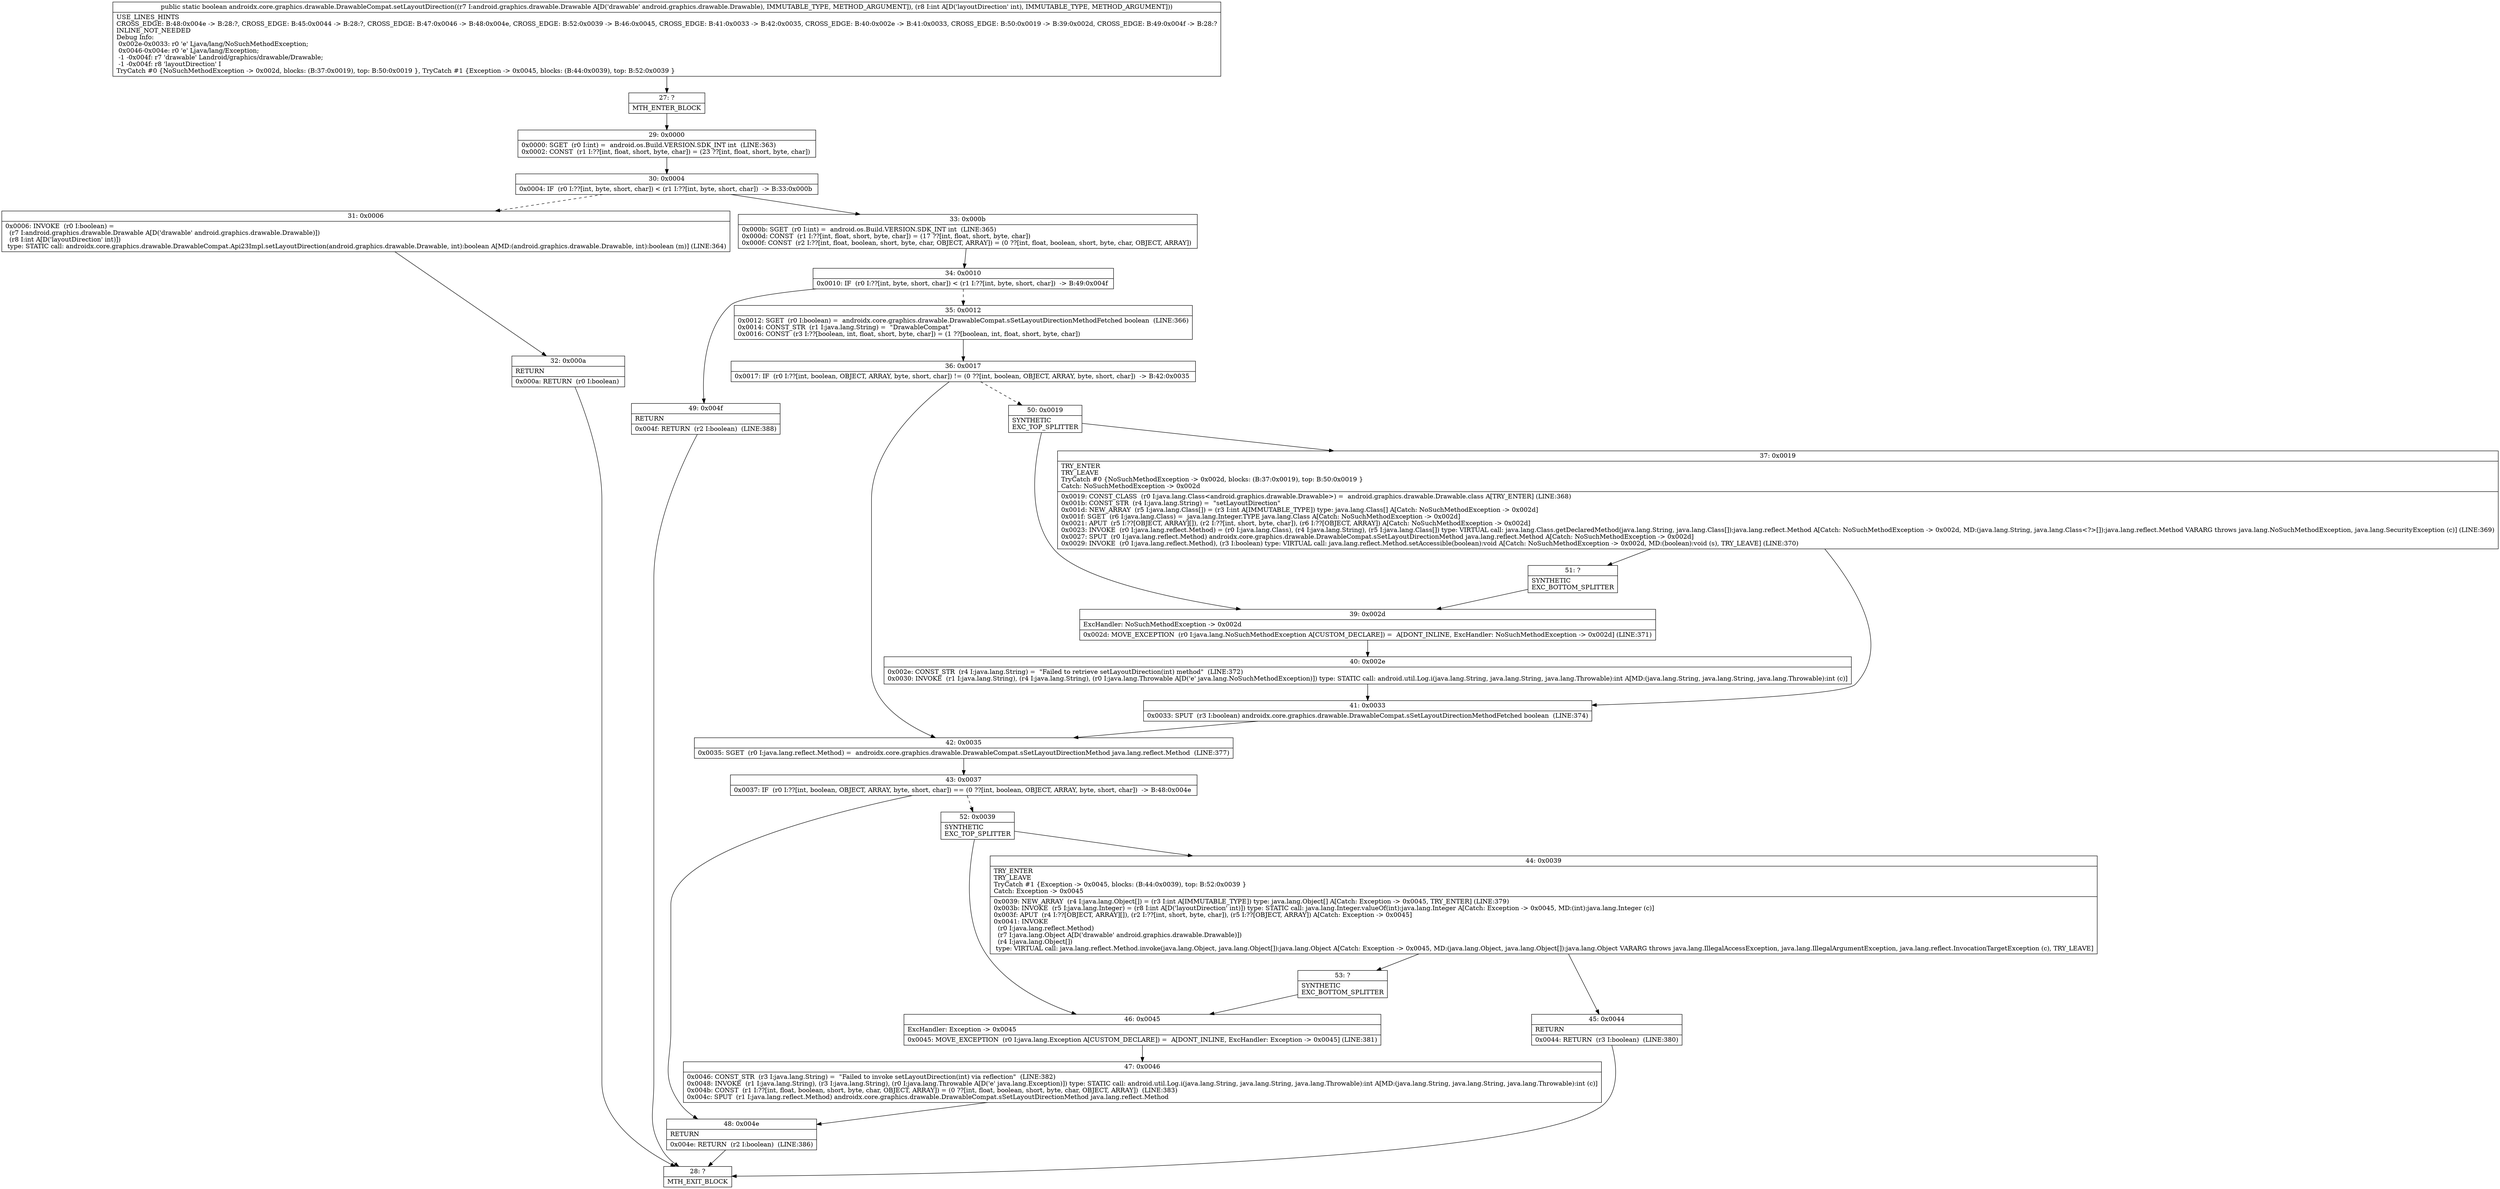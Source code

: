 digraph "CFG forandroidx.core.graphics.drawable.DrawableCompat.setLayoutDirection(Landroid\/graphics\/drawable\/Drawable;I)Z" {
Node_27 [shape=record,label="{27\:\ ?|MTH_ENTER_BLOCK\l}"];
Node_29 [shape=record,label="{29\:\ 0x0000|0x0000: SGET  (r0 I:int) =  android.os.Build.VERSION.SDK_INT int  (LINE:363)\l0x0002: CONST  (r1 I:??[int, float, short, byte, char]) = (23 ??[int, float, short, byte, char]) \l}"];
Node_30 [shape=record,label="{30\:\ 0x0004|0x0004: IF  (r0 I:??[int, byte, short, char]) \< (r1 I:??[int, byte, short, char])  \-\> B:33:0x000b \l}"];
Node_31 [shape=record,label="{31\:\ 0x0006|0x0006: INVOKE  (r0 I:boolean) = \l  (r7 I:android.graphics.drawable.Drawable A[D('drawable' android.graphics.drawable.Drawable)])\l  (r8 I:int A[D('layoutDirection' int)])\l type: STATIC call: androidx.core.graphics.drawable.DrawableCompat.Api23Impl.setLayoutDirection(android.graphics.drawable.Drawable, int):boolean A[MD:(android.graphics.drawable.Drawable, int):boolean (m)] (LINE:364)\l}"];
Node_32 [shape=record,label="{32\:\ 0x000a|RETURN\l|0x000a: RETURN  (r0 I:boolean) \l}"];
Node_28 [shape=record,label="{28\:\ ?|MTH_EXIT_BLOCK\l}"];
Node_33 [shape=record,label="{33\:\ 0x000b|0x000b: SGET  (r0 I:int) =  android.os.Build.VERSION.SDK_INT int  (LINE:365)\l0x000d: CONST  (r1 I:??[int, float, short, byte, char]) = (17 ??[int, float, short, byte, char]) \l0x000f: CONST  (r2 I:??[int, float, boolean, short, byte, char, OBJECT, ARRAY]) = (0 ??[int, float, boolean, short, byte, char, OBJECT, ARRAY]) \l}"];
Node_34 [shape=record,label="{34\:\ 0x0010|0x0010: IF  (r0 I:??[int, byte, short, char]) \< (r1 I:??[int, byte, short, char])  \-\> B:49:0x004f \l}"];
Node_35 [shape=record,label="{35\:\ 0x0012|0x0012: SGET  (r0 I:boolean) =  androidx.core.graphics.drawable.DrawableCompat.sSetLayoutDirectionMethodFetched boolean  (LINE:366)\l0x0014: CONST_STR  (r1 I:java.lang.String) =  \"DrawableCompat\" \l0x0016: CONST  (r3 I:??[boolean, int, float, short, byte, char]) = (1 ??[boolean, int, float, short, byte, char]) \l}"];
Node_36 [shape=record,label="{36\:\ 0x0017|0x0017: IF  (r0 I:??[int, boolean, OBJECT, ARRAY, byte, short, char]) != (0 ??[int, boolean, OBJECT, ARRAY, byte, short, char])  \-\> B:42:0x0035 \l}"];
Node_42 [shape=record,label="{42\:\ 0x0035|0x0035: SGET  (r0 I:java.lang.reflect.Method) =  androidx.core.graphics.drawable.DrawableCompat.sSetLayoutDirectionMethod java.lang.reflect.Method  (LINE:377)\l}"];
Node_43 [shape=record,label="{43\:\ 0x0037|0x0037: IF  (r0 I:??[int, boolean, OBJECT, ARRAY, byte, short, char]) == (0 ??[int, boolean, OBJECT, ARRAY, byte, short, char])  \-\> B:48:0x004e \l}"];
Node_48 [shape=record,label="{48\:\ 0x004e|RETURN\l|0x004e: RETURN  (r2 I:boolean)  (LINE:386)\l}"];
Node_52 [shape=record,label="{52\:\ 0x0039|SYNTHETIC\lEXC_TOP_SPLITTER\l}"];
Node_44 [shape=record,label="{44\:\ 0x0039|TRY_ENTER\lTRY_LEAVE\lTryCatch #1 \{Exception \-\> 0x0045, blocks: (B:44:0x0039), top: B:52:0x0039 \}\lCatch: Exception \-\> 0x0045\l|0x0039: NEW_ARRAY  (r4 I:java.lang.Object[]) = (r3 I:int A[IMMUTABLE_TYPE]) type: java.lang.Object[] A[Catch: Exception \-\> 0x0045, TRY_ENTER] (LINE:379)\l0x003b: INVOKE  (r5 I:java.lang.Integer) = (r8 I:int A[D('layoutDirection' int)]) type: STATIC call: java.lang.Integer.valueOf(int):java.lang.Integer A[Catch: Exception \-\> 0x0045, MD:(int):java.lang.Integer (c)]\l0x003f: APUT  (r4 I:??[OBJECT, ARRAY][]), (r2 I:??[int, short, byte, char]), (r5 I:??[OBJECT, ARRAY]) A[Catch: Exception \-\> 0x0045]\l0x0041: INVOKE  \l  (r0 I:java.lang.reflect.Method)\l  (r7 I:java.lang.Object A[D('drawable' android.graphics.drawable.Drawable)])\l  (r4 I:java.lang.Object[])\l type: VIRTUAL call: java.lang.reflect.Method.invoke(java.lang.Object, java.lang.Object[]):java.lang.Object A[Catch: Exception \-\> 0x0045, MD:(java.lang.Object, java.lang.Object[]):java.lang.Object VARARG throws java.lang.IllegalAccessException, java.lang.IllegalArgumentException, java.lang.reflect.InvocationTargetException (c), TRY_LEAVE]\l}"];
Node_45 [shape=record,label="{45\:\ 0x0044|RETURN\l|0x0044: RETURN  (r3 I:boolean)  (LINE:380)\l}"];
Node_53 [shape=record,label="{53\:\ ?|SYNTHETIC\lEXC_BOTTOM_SPLITTER\l}"];
Node_46 [shape=record,label="{46\:\ 0x0045|ExcHandler: Exception \-\> 0x0045\l|0x0045: MOVE_EXCEPTION  (r0 I:java.lang.Exception A[CUSTOM_DECLARE]) =  A[DONT_INLINE, ExcHandler: Exception \-\> 0x0045] (LINE:381)\l}"];
Node_47 [shape=record,label="{47\:\ 0x0046|0x0046: CONST_STR  (r3 I:java.lang.String) =  \"Failed to invoke setLayoutDirection(int) via reflection\"  (LINE:382)\l0x0048: INVOKE  (r1 I:java.lang.String), (r3 I:java.lang.String), (r0 I:java.lang.Throwable A[D('e' java.lang.Exception)]) type: STATIC call: android.util.Log.i(java.lang.String, java.lang.String, java.lang.Throwable):int A[MD:(java.lang.String, java.lang.String, java.lang.Throwable):int (c)]\l0x004b: CONST  (r1 I:??[int, float, boolean, short, byte, char, OBJECT, ARRAY]) = (0 ??[int, float, boolean, short, byte, char, OBJECT, ARRAY])  (LINE:383)\l0x004c: SPUT  (r1 I:java.lang.reflect.Method) androidx.core.graphics.drawable.DrawableCompat.sSetLayoutDirectionMethod java.lang.reflect.Method \l}"];
Node_50 [shape=record,label="{50\:\ 0x0019|SYNTHETIC\lEXC_TOP_SPLITTER\l}"];
Node_37 [shape=record,label="{37\:\ 0x0019|TRY_ENTER\lTRY_LEAVE\lTryCatch #0 \{NoSuchMethodException \-\> 0x002d, blocks: (B:37:0x0019), top: B:50:0x0019 \}\lCatch: NoSuchMethodException \-\> 0x002d\l|0x0019: CONST_CLASS  (r0 I:java.lang.Class\<android.graphics.drawable.Drawable\>) =  android.graphics.drawable.Drawable.class A[TRY_ENTER] (LINE:368)\l0x001b: CONST_STR  (r4 I:java.lang.String) =  \"setLayoutDirection\" \l0x001d: NEW_ARRAY  (r5 I:java.lang.Class[]) = (r3 I:int A[IMMUTABLE_TYPE]) type: java.lang.Class[] A[Catch: NoSuchMethodException \-\> 0x002d]\l0x001f: SGET  (r6 I:java.lang.Class) =  java.lang.Integer.TYPE java.lang.Class A[Catch: NoSuchMethodException \-\> 0x002d]\l0x0021: APUT  (r5 I:??[OBJECT, ARRAY][]), (r2 I:??[int, short, byte, char]), (r6 I:??[OBJECT, ARRAY]) A[Catch: NoSuchMethodException \-\> 0x002d]\l0x0023: INVOKE  (r0 I:java.lang.reflect.Method) = (r0 I:java.lang.Class), (r4 I:java.lang.String), (r5 I:java.lang.Class[]) type: VIRTUAL call: java.lang.Class.getDeclaredMethod(java.lang.String, java.lang.Class[]):java.lang.reflect.Method A[Catch: NoSuchMethodException \-\> 0x002d, MD:(java.lang.String, java.lang.Class\<?\>[]):java.lang.reflect.Method VARARG throws java.lang.NoSuchMethodException, java.lang.SecurityException (c)] (LINE:369)\l0x0027: SPUT  (r0 I:java.lang.reflect.Method) androidx.core.graphics.drawable.DrawableCompat.sSetLayoutDirectionMethod java.lang.reflect.Method A[Catch: NoSuchMethodException \-\> 0x002d]\l0x0029: INVOKE  (r0 I:java.lang.reflect.Method), (r3 I:boolean) type: VIRTUAL call: java.lang.reflect.Method.setAccessible(boolean):void A[Catch: NoSuchMethodException \-\> 0x002d, MD:(boolean):void (s), TRY_LEAVE] (LINE:370)\l}"];
Node_41 [shape=record,label="{41\:\ 0x0033|0x0033: SPUT  (r3 I:boolean) androidx.core.graphics.drawable.DrawableCompat.sSetLayoutDirectionMethodFetched boolean  (LINE:374)\l}"];
Node_51 [shape=record,label="{51\:\ ?|SYNTHETIC\lEXC_BOTTOM_SPLITTER\l}"];
Node_39 [shape=record,label="{39\:\ 0x002d|ExcHandler: NoSuchMethodException \-\> 0x002d\l|0x002d: MOVE_EXCEPTION  (r0 I:java.lang.NoSuchMethodException A[CUSTOM_DECLARE]) =  A[DONT_INLINE, ExcHandler: NoSuchMethodException \-\> 0x002d] (LINE:371)\l}"];
Node_40 [shape=record,label="{40\:\ 0x002e|0x002e: CONST_STR  (r4 I:java.lang.String) =  \"Failed to retrieve setLayoutDirection(int) method\"  (LINE:372)\l0x0030: INVOKE  (r1 I:java.lang.String), (r4 I:java.lang.String), (r0 I:java.lang.Throwable A[D('e' java.lang.NoSuchMethodException)]) type: STATIC call: android.util.Log.i(java.lang.String, java.lang.String, java.lang.Throwable):int A[MD:(java.lang.String, java.lang.String, java.lang.Throwable):int (c)]\l}"];
Node_49 [shape=record,label="{49\:\ 0x004f|RETURN\l|0x004f: RETURN  (r2 I:boolean)  (LINE:388)\l}"];
MethodNode[shape=record,label="{public static boolean androidx.core.graphics.drawable.DrawableCompat.setLayoutDirection((r7 I:android.graphics.drawable.Drawable A[D('drawable' android.graphics.drawable.Drawable), IMMUTABLE_TYPE, METHOD_ARGUMENT]), (r8 I:int A[D('layoutDirection' int), IMMUTABLE_TYPE, METHOD_ARGUMENT]))  | USE_LINES_HINTS\lCROSS_EDGE: B:48:0x004e \-\> B:28:?, CROSS_EDGE: B:45:0x0044 \-\> B:28:?, CROSS_EDGE: B:47:0x0046 \-\> B:48:0x004e, CROSS_EDGE: B:52:0x0039 \-\> B:46:0x0045, CROSS_EDGE: B:41:0x0033 \-\> B:42:0x0035, CROSS_EDGE: B:40:0x002e \-\> B:41:0x0033, CROSS_EDGE: B:50:0x0019 \-\> B:39:0x002d, CROSS_EDGE: B:49:0x004f \-\> B:28:?\lINLINE_NOT_NEEDED\lDebug Info:\l  0x002e\-0x0033: r0 'e' Ljava\/lang\/NoSuchMethodException;\l  0x0046\-0x004e: r0 'e' Ljava\/lang\/Exception;\l  \-1 \-0x004f: r7 'drawable' Landroid\/graphics\/drawable\/Drawable;\l  \-1 \-0x004f: r8 'layoutDirection' I\lTryCatch #0 \{NoSuchMethodException \-\> 0x002d, blocks: (B:37:0x0019), top: B:50:0x0019 \}, TryCatch #1 \{Exception \-\> 0x0045, blocks: (B:44:0x0039), top: B:52:0x0039 \}\l}"];
MethodNode -> Node_27;Node_27 -> Node_29;
Node_29 -> Node_30;
Node_30 -> Node_31[style=dashed];
Node_30 -> Node_33;
Node_31 -> Node_32;
Node_32 -> Node_28;
Node_33 -> Node_34;
Node_34 -> Node_35[style=dashed];
Node_34 -> Node_49;
Node_35 -> Node_36;
Node_36 -> Node_42;
Node_36 -> Node_50[style=dashed];
Node_42 -> Node_43;
Node_43 -> Node_48;
Node_43 -> Node_52[style=dashed];
Node_48 -> Node_28;
Node_52 -> Node_44;
Node_52 -> Node_46;
Node_44 -> Node_45;
Node_44 -> Node_53;
Node_45 -> Node_28;
Node_53 -> Node_46;
Node_46 -> Node_47;
Node_47 -> Node_48;
Node_50 -> Node_37;
Node_50 -> Node_39;
Node_37 -> Node_41;
Node_37 -> Node_51;
Node_41 -> Node_42;
Node_51 -> Node_39;
Node_39 -> Node_40;
Node_40 -> Node_41;
Node_49 -> Node_28;
}

